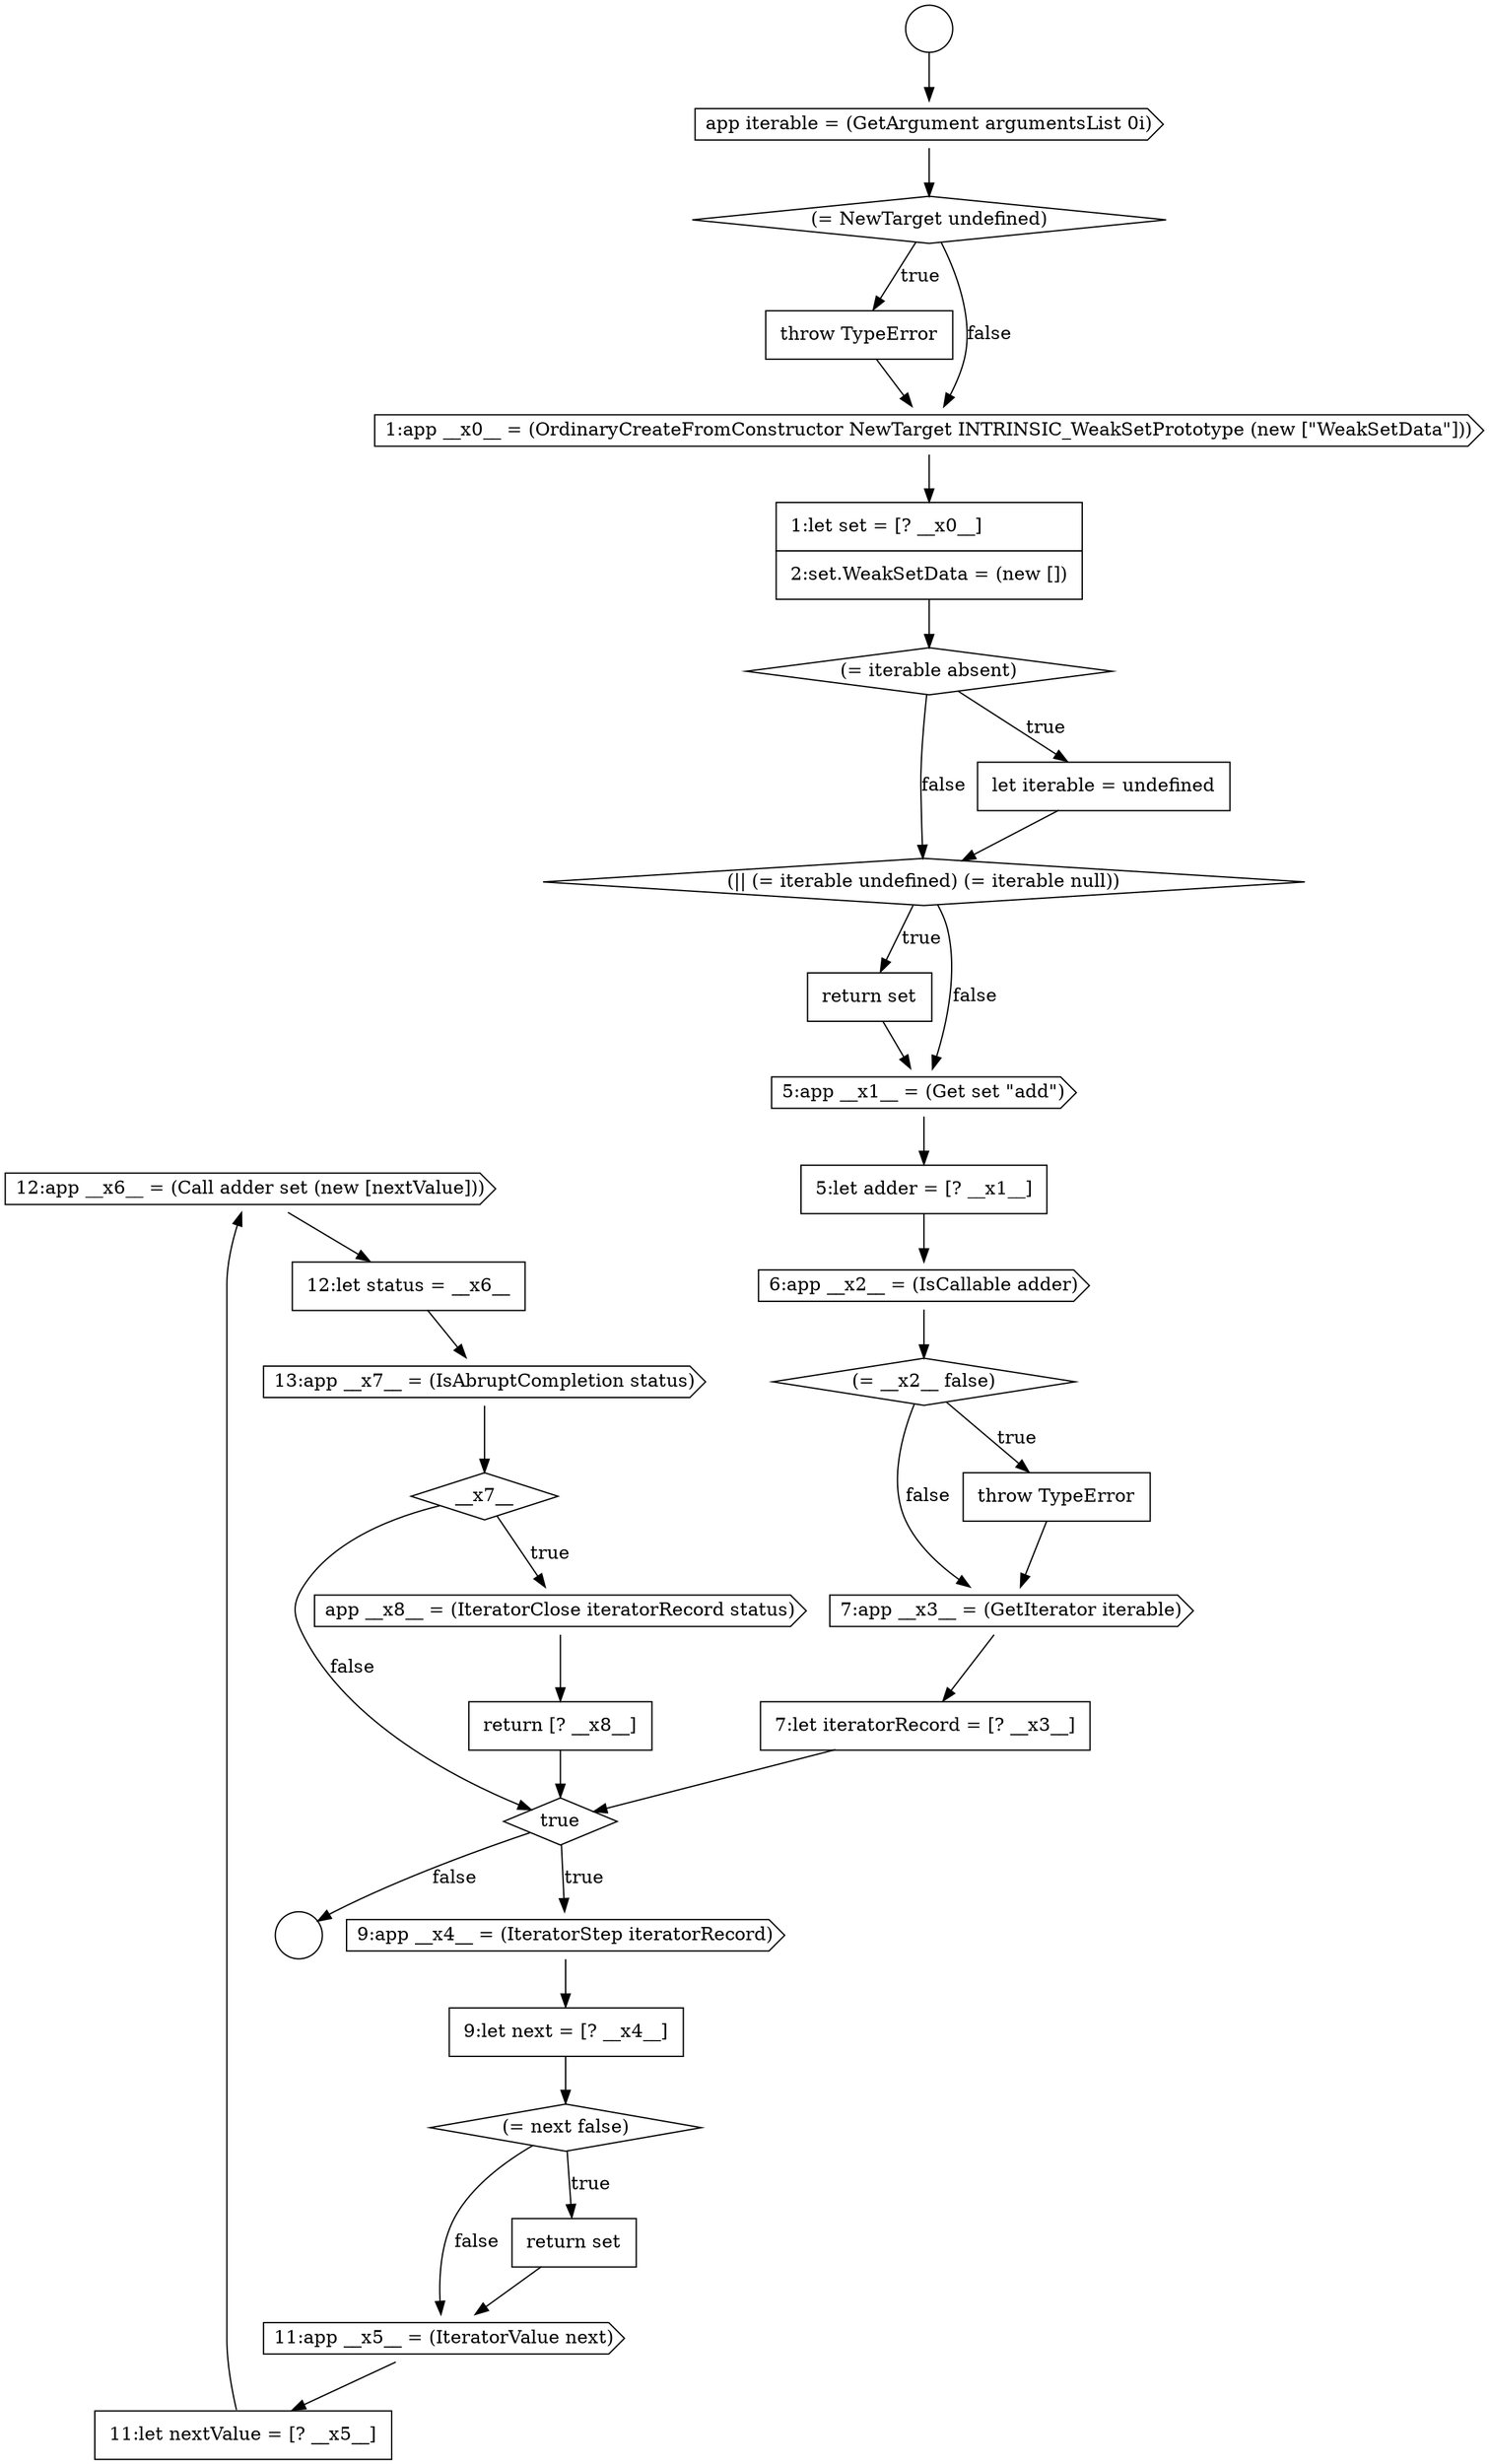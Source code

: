 digraph {
  node16086 [shape=cds, label=<<font color="black">12:app __x6__ = (Call adder set (new [nextValue]))</font>> color="black" fillcolor="white" style=filled]
  node16071 [shape=none, margin=0, label=<<font color="black">
    <table border="0" cellborder="1" cellspacing="0" cellpadding="10">
      <tr><td align="left">return set</td></tr>
    </table>
  </font>> color="black" fillcolor="white" style=filled]
  node16067 [shape=none, margin=0, label=<<font color="black">
    <table border="0" cellborder="1" cellspacing="0" cellpadding="10">
      <tr><td align="left">1:let set = [? __x0__]</td></tr>
      <tr><td align="left">2:set.WeakSetData = (new [])</td></tr>
    </table>
  </font>> color="black" fillcolor="white" style=filled]
  node16072 [shape=cds, label=<<font color="black">5:app __x1__ = (Get set &quot;add&quot;)</font>> color="black" fillcolor="white" style=filled]
  node16087 [shape=none, margin=0, label=<<font color="black">
    <table border="0" cellborder="1" cellspacing="0" cellpadding="10">
      <tr><td align="left">12:let status = __x6__</td></tr>
    </table>
  </font>> color="black" fillcolor="white" style=filled]
  node16068 [shape=diamond, label=<<font color="black">(= iterable absent)</font>> color="black" fillcolor="white" style=filled]
  node16083 [shape=none, margin=0, label=<<font color="black">
    <table border="0" cellborder="1" cellspacing="0" cellpadding="10">
      <tr><td align="left">return set</td></tr>
    </table>
  </font>> color="black" fillcolor="white" style=filled]
  node16080 [shape=cds, label=<<font color="black">9:app __x4__ = (IteratorStep iteratorRecord)</font>> color="black" fillcolor="white" style=filled]
  node16063 [shape=cds, label=<<font color="black">app iterable = (GetArgument argumentsList 0i)</font>> color="black" fillcolor="white" style=filled]
  node16075 [shape=diamond, label=<<font color="black">(= __x2__ false)</font>> color="black" fillcolor="white" style=filled]
  node16065 [shape=none, margin=0, label=<<font color="black">
    <table border="0" cellborder="1" cellspacing="0" cellpadding="10">
      <tr><td align="left">throw TypeError</td></tr>
    </table>
  </font>> color="black" fillcolor="white" style=filled]
  node16088 [shape=cds, label=<<font color="black">13:app __x7__ = (IsAbruptCompletion status)</font>> color="black" fillcolor="white" style=filled]
  node16089 [shape=diamond, label=<<font color="black">__x7__</font>> color="black" fillcolor="white" style=filled]
  node16085 [shape=none, margin=0, label=<<font color="black">
    <table border="0" cellborder="1" cellspacing="0" cellpadding="10">
      <tr><td align="left">11:let nextValue = [? __x5__]</td></tr>
    </table>
  </font>> color="black" fillcolor="white" style=filled]
  node16070 [shape=diamond, label=<<font color="black">(|| (= iterable undefined) (= iterable null))</font>> color="black" fillcolor="white" style=filled]
  node16074 [shape=cds, label=<<font color="black">6:app __x2__ = (IsCallable adder)</font>> color="black" fillcolor="white" style=filled]
  node16066 [shape=cds, label=<<font color="black">1:app __x0__ = (OrdinaryCreateFromConstructor NewTarget INTRINSIC_WeakSetPrototype (new [&quot;WeakSetData&quot;]))</font>> color="black" fillcolor="white" style=filled]
  node16077 [shape=cds, label=<<font color="black">7:app __x3__ = (GetIterator iterable)</font>> color="black" fillcolor="white" style=filled]
  node16082 [shape=diamond, label=<<font color="black">(= next false)</font>> color="black" fillcolor="white" style=filled]
  node16076 [shape=none, margin=0, label=<<font color="black">
    <table border="0" cellborder="1" cellspacing="0" cellpadding="10">
      <tr><td align="left">throw TypeError</td></tr>
    </table>
  </font>> color="black" fillcolor="white" style=filled]
  node16091 [shape=none, margin=0, label=<<font color="black">
    <table border="0" cellborder="1" cellspacing="0" cellpadding="10">
      <tr><td align="left">return [? __x8__]</td></tr>
    </table>
  </font>> color="black" fillcolor="white" style=filled]
  node16090 [shape=cds, label=<<font color="black">app __x8__ = (IteratorClose iteratorRecord status)</font>> color="black" fillcolor="white" style=filled]
  node16069 [shape=none, margin=0, label=<<font color="black">
    <table border="0" cellborder="1" cellspacing="0" cellpadding="10">
      <tr><td align="left">let iterable = undefined</td></tr>
    </table>
  </font>> color="black" fillcolor="white" style=filled]
  node16062 [shape=circle label=" " color="black" fillcolor="white" style=filled]
  node16084 [shape=cds, label=<<font color="black">11:app __x5__ = (IteratorValue next)</font>> color="black" fillcolor="white" style=filled]
  node16064 [shape=diamond, label=<<font color="black">(= NewTarget undefined)</font>> color="black" fillcolor="white" style=filled]
  node16079 [shape=diamond, label=<<font color="black">true</font>> color="black" fillcolor="white" style=filled]
  node16078 [shape=none, margin=0, label=<<font color="black">
    <table border="0" cellborder="1" cellspacing="0" cellpadding="10">
      <tr><td align="left">7:let iteratorRecord = [? __x3__]</td></tr>
    </table>
  </font>> color="black" fillcolor="white" style=filled]
  node16073 [shape=none, margin=0, label=<<font color="black">
    <table border="0" cellborder="1" cellspacing="0" cellpadding="10">
      <tr><td align="left">5:let adder = [? __x1__]</td></tr>
    </table>
  </font>> color="black" fillcolor="white" style=filled]
  node16081 [shape=none, margin=0, label=<<font color="black">
    <table border="0" cellborder="1" cellspacing="0" cellpadding="10">
      <tr><td align="left">9:let next = [? __x4__]</td></tr>
    </table>
  </font>> color="black" fillcolor="white" style=filled]
  node16061 [shape=circle label=" " color="black" fillcolor="white" style=filled]
  node16088 -> node16089 [ color="black"]
  node16063 -> node16064 [ color="black"]
  node16091 -> node16079 [ color="black"]
  node16071 -> node16072 [ color="black"]
  node16076 -> node16077 [ color="black"]
  node16084 -> node16085 [ color="black"]
  node16066 -> node16067 [ color="black"]
  node16068 -> node16069 [label=<<font color="black">true</font>> color="black"]
  node16068 -> node16070 [label=<<font color="black">false</font>> color="black"]
  node16082 -> node16083 [label=<<font color="black">true</font>> color="black"]
  node16082 -> node16084 [label=<<font color="black">false</font>> color="black"]
  node16085 -> node16086 [ color="black"]
  node16090 -> node16091 [ color="black"]
  node16061 -> node16063 [ color="black"]
  node16070 -> node16071 [label=<<font color="black">true</font>> color="black"]
  node16070 -> node16072 [label=<<font color="black">false</font>> color="black"]
  node16073 -> node16074 [ color="black"]
  node16078 -> node16079 [ color="black"]
  node16069 -> node16070 [ color="black"]
  node16064 -> node16065 [label=<<font color="black">true</font>> color="black"]
  node16064 -> node16066 [label=<<font color="black">false</font>> color="black"]
  node16081 -> node16082 [ color="black"]
  node16089 -> node16090 [label=<<font color="black">true</font>> color="black"]
  node16089 -> node16079 [label=<<font color="black">false</font>> color="black"]
  node16087 -> node16088 [ color="black"]
  node16083 -> node16084 [ color="black"]
  node16075 -> node16076 [label=<<font color="black">true</font>> color="black"]
  node16075 -> node16077 [label=<<font color="black">false</font>> color="black"]
  node16067 -> node16068 [ color="black"]
  node16077 -> node16078 [ color="black"]
  node16072 -> node16073 [ color="black"]
  node16074 -> node16075 [ color="black"]
  node16086 -> node16087 [ color="black"]
  node16065 -> node16066 [ color="black"]
  node16079 -> node16080 [label=<<font color="black">true</font>> color="black"]
  node16079 -> node16062 [label=<<font color="black">false</font>> color="black"]
  node16080 -> node16081 [ color="black"]
}
